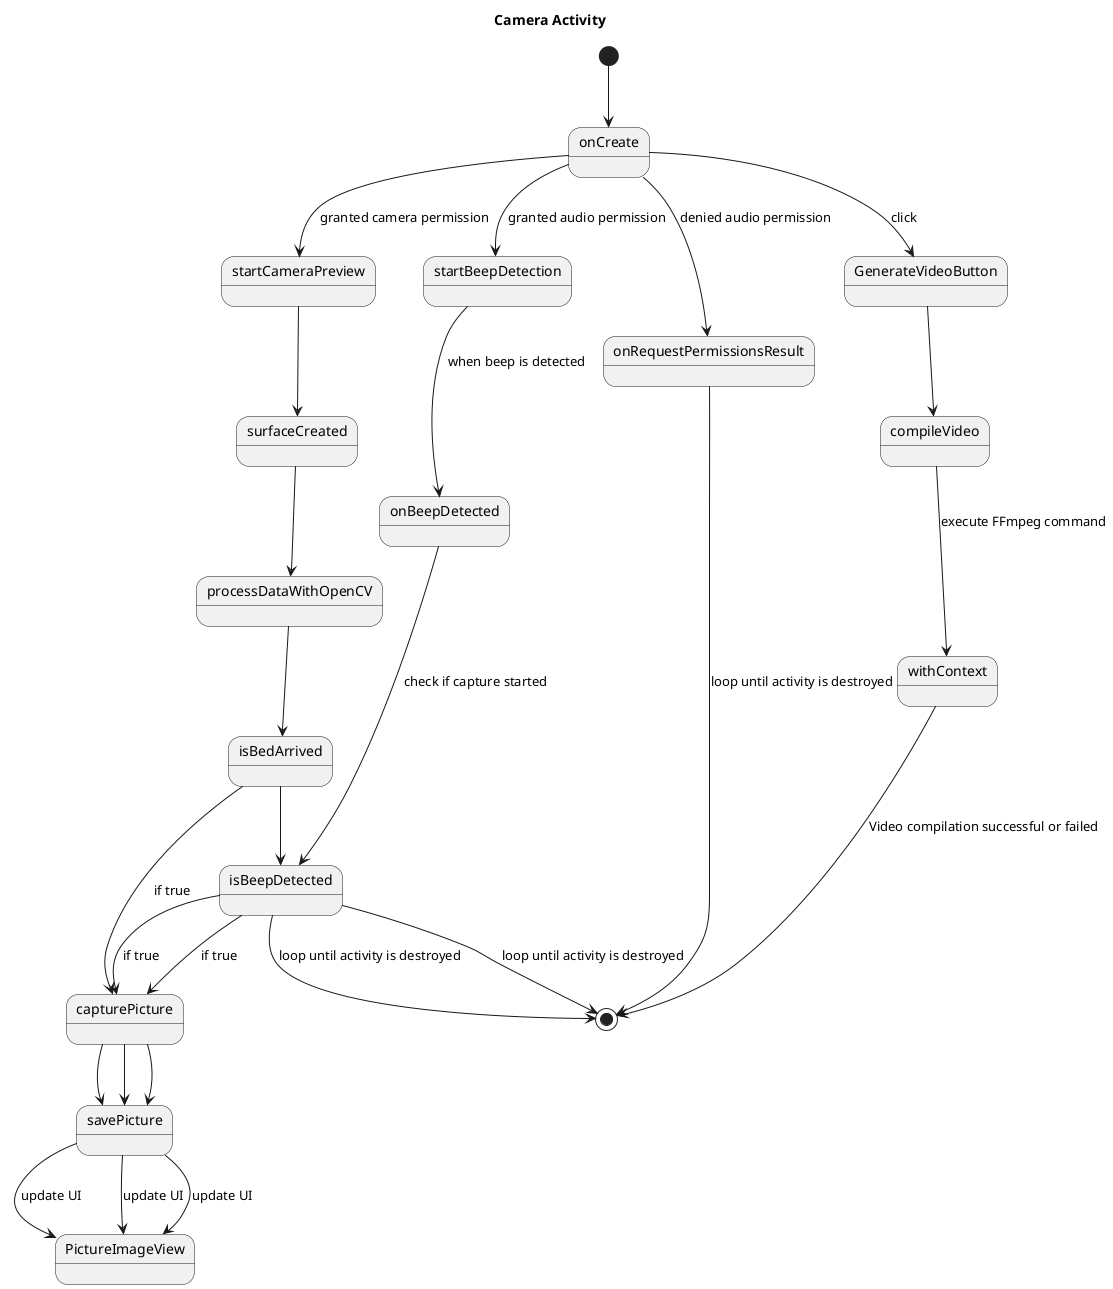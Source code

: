 @startuml

title Camera Activity

[*] --> onCreate
onCreate --> startCameraPreview : granted camera permission
startCameraPreview --> surfaceCreated
surfaceCreated --> processDataWithOpenCV
processDataWithOpenCV --> isBedArrived
isBedArrived --> capturePicture : if true
capturePicture --> savePicture
savePicture --> PictureImageView : update UI
isBedArrived --> isBeepDetected
isBeepDetected --> capturePicture : if true
capturePicture --> savePicture
savePicture --> PictureImageView : update UI
isBeepDetected --> [*] : loop until activity is destroyed

onCreate --> startBeepDetection : granted audio permission
startBeepDetection --> onBeepDetected : when beep is detected
onBeepDetected --> isBeepDetected : check if capture started
isBeepDetected --> capturePicture : if true
capturePicture --> savePicture
savePicture --> PictureImageView : update UI
isBeepDetected --> [*] : loop until activity is destroyed

onCreate --> onRequestPermissionsResult : denied audio permission
onRequestPermissionsResult --> [*] : loop until activity is destroyed

onCreate --> GenerateVideoButton : click
GenerateVideoButton --> compileVideo

compileVideo --> withContext : execute FFmpeg command
withContext --> [*] : Video compilation successful or failed

@enduml
